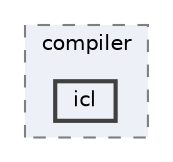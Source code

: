 digraph "external/libcds/cds/compiler/icl"
{
 // LATEX_PDF_SIZE
  bgcolor="transparent";
  edge [fontname=Helvetica,fontsize=10,labelfontname=Helvetica,labelfontsize=10];
  node [fontname=Helvetica,fontsize=10,shape=box,height=0.2,width=0.4];
  compound=true
  subgraph clusterdir_0beddb0bd70c9a8071e8f4297f3e0fbc {
    graph [ bgcolor="#edf0f7", pencolor="grey50", label="compiler", fontname=Helvetica,fontsize=10 style="filled,dashed", URL="dir_0beddb0bd70c9a8071e8f4297f3e0fbc.html",tooltip=""]
  dir_845b5974974476edafc6766a325eb7e8 [label="icl", fillcolor="#edf0f7", color="grey25", style="filled,bold", URL="dir_845b5974974476edafc6766a325eb7e8.html",tooltip=""];
  }
}
